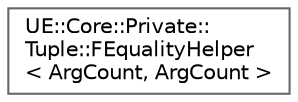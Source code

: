 digraph "Graphical Class Hierarchy"
{
 // INTERACTIVE_SVG=YES
 // LATEX_PDF_SIZE
  bgcolor="transparent";
  edge [fontname=Helvetica,fontsize=10,labelfontname=Helvetica,labelfontsize=10];
  node [fontname=Helvetica,fontsize=10,shape=box,height=0.2,width=0.4];
  rankdir="LR";
  Node0 [id="Node000000",label="UE::Core::Private::\lTuple::FEqualityHelper\l\< ArgCount, ArgCount \>",height=0.2,width=0.4,color="grey40", fillcolor="white", style="filled",URL="$d2/ded/structUE_1_1Core_1_1Private_1_1Tuple_1_1FEqualityHelper_3_01ArgCount_00_01ArgCount_01_4.html",tooltip=" "];
}
